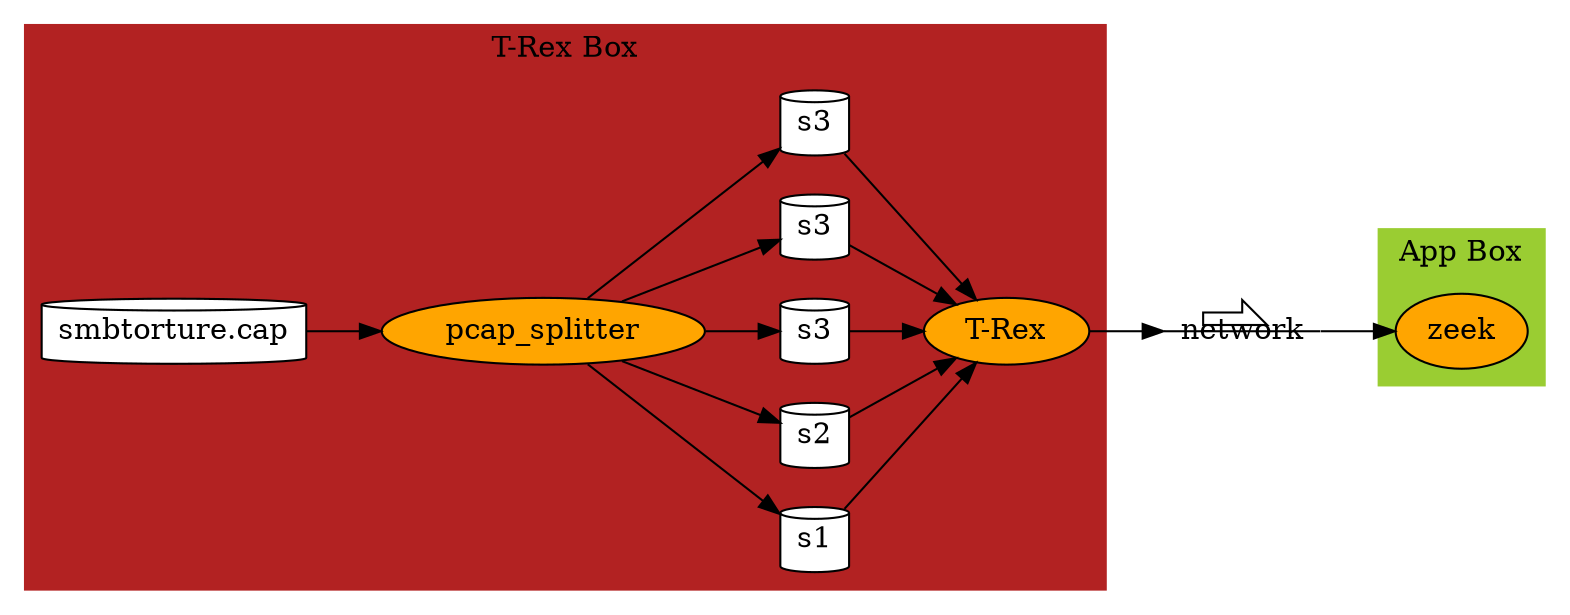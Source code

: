 digraph{
    rankdir=LR
    subgraph cluster_trex{ label="T-Rex Box" color=firebrick style=filled
    node[ shape=cylinder, style=filled, fillcolor=white, width=0.2, height=0.2]
    p0[label="smbtorture.cap"]
    s1[label="s1"]
    s2[label="s2"]
    s3[label="s3"]
    s4[label="s3"]
    s5[label="s3"]
    trex[label="T-Rex", shape=ellipse, fillcolor=orange, style=filled]
    split[label="pcap_splitter", shape=ellipse, fillcolor=orange, style=filled]
    }
    network[shape="primersite"]

    subgraph cluster_app{ label="App Box" color=yellowgreen style=filled
        zeek[shape=ellipse, fillcolor=orange, style=filled]
    }
    
p0 -> split->{s1,s2,s3,s4,s5} -> trex ->network -> zeek
}